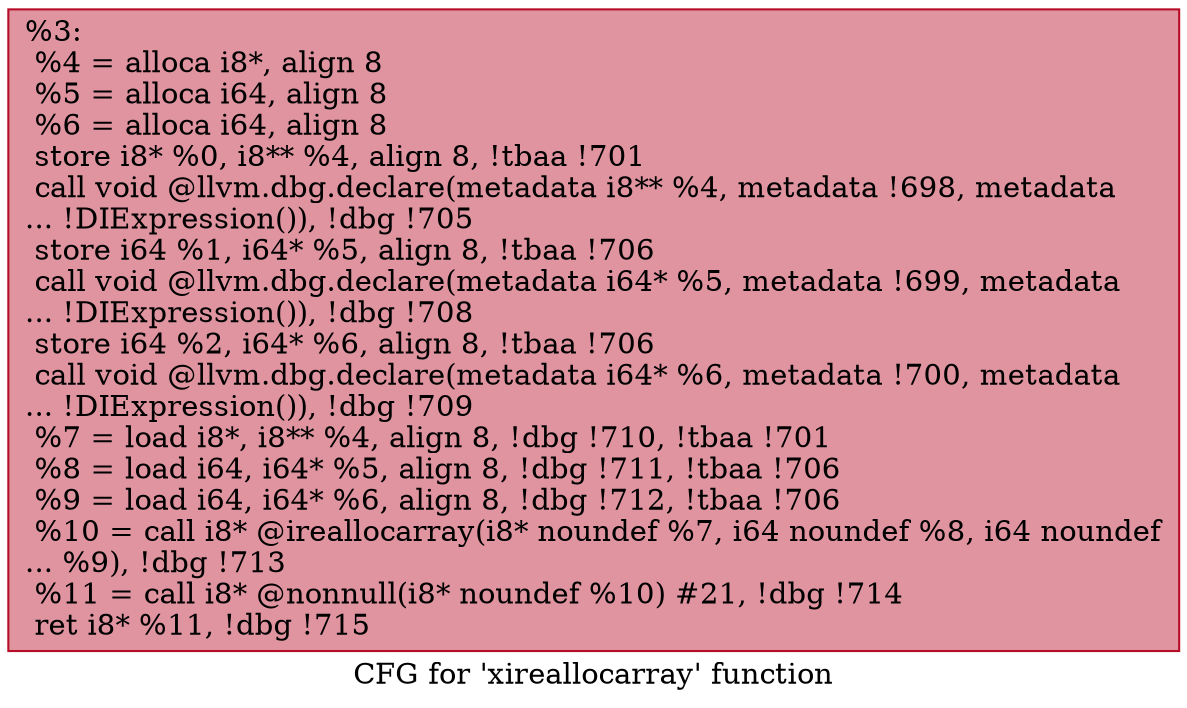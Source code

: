 digraph "CFG for 'xireallocarray' function" {
	label="CFG for 'xireallocarray' function";

	Node0x2596f70 [shape=record,color="#b70d28ff", style=filled, fillcolor="#b70d2870",label="{%3:\l  %4 = alloca i8*, align 8\l  %5 = alloca i64, align 8\l  %6 = alloca i64, align 8\l  store i8* %0, i8** %4, align 8, !tbaa !701\l  call void @llvm.dbg.declare(metadata i8** %4, metadata !698, metadata\l... !DIExpression()), !dbg !705\l  store i64 %1, i64* %5, align 8, !tbaa !706\l  call void @llvm.dbg.declare(metadata i64* %5, metadata !699, metadata\l... !DIExpression()), !dbg !708\l  store i64 %2, i64* %6, align 8, !tbaa !706\l  call void @llvm.dbg.declare(metadata i64* %6, metadata !700, metadata\l... !DIExpression()), !dbg !709\l  %7 = load i8*, i8** %4, align 8, !dbg !710, !tbaa !701\l  %8 = load i64, i64* %5, align 8, !dbg !711, !tbaa !706\l  %9 = load i64, i64* %6, align 8, !dbg !712, !tbaa !706\l  %10 = call i8* @ireallocarray(i8* noundef %7, i64 noundef %8, i64 noundef\l... %9), !dbg !713\l  %11 = call i8* @nonnull(i8* noundef %10) #21, !dbg !714\l  ret i8* %11, !dbg !715\l}"];
}
